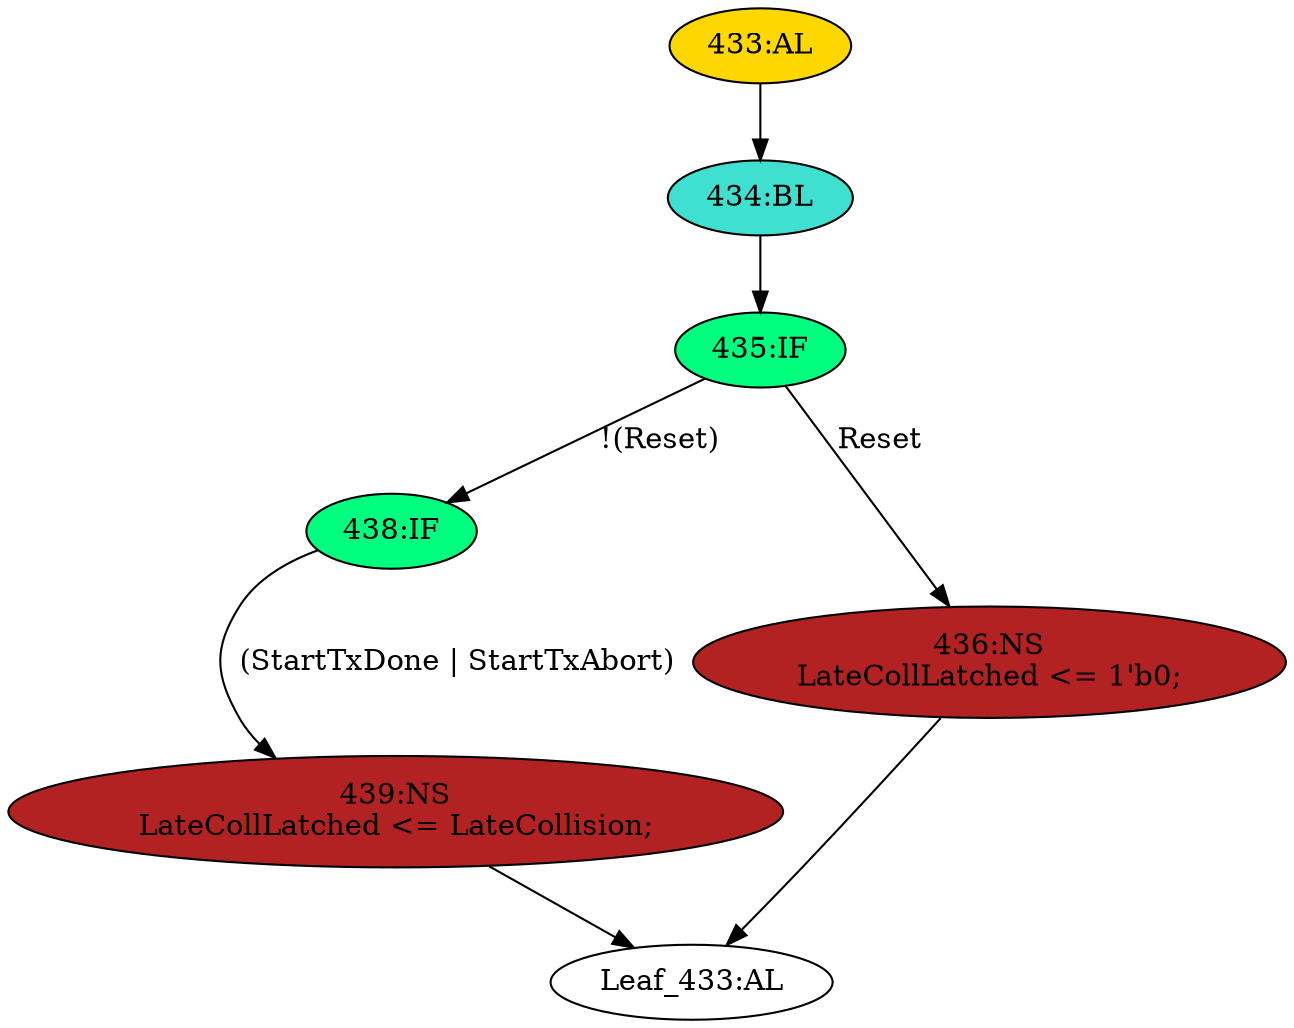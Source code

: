 strict digraph "" {
	node [label="\N"];
	"439:NS"	 [ast="<pyverilog.vparser.ast.NonblockingSubstitution object at 0x7f78823fd950>",
		fillcolor=firebrick,
		label="439:NS
LateCollLatched <= LateCollision;",
		statements="[<pyverilog.vparser.ast.NonblockingSubstitution object at 0x7f78823fd950>]",
		style=filled,
		typ=NonblockingSubstitution];
	"Leaf_433:AL"	 [def_var="['LateCollLatched']",
		label="Leaf_433:AL"];
	"439:NS" -> "Leaf_433:AL"	 [cond="[]",
		lineno=None];
	"433:AL"	 [ast="<pyverilog.vparser.ast.Always object at 0x7f7882385ad0>",
		clk_sens=False,
		fillcolor=gold,
		label="433:AL",
		sens="['MTxClk', 'Reset']",
		statements="[]",
		style=filled,
		typ=Always,
		use_var="['Reset', 'LateCollision', 'StartTxAbort', 'StartTxDone']"];
	"434:BL"	 [ast="<pyverilog.vparser.ast.Block object at 0x7f7882385c50>",
		fillcolor=turquoise,
		label="434:BL",
		statements="[]",
		style=filled,
		typ=Block];
	"433:AL" -> "434:BL"	 [cond="[]",
		lineno=None];
	"438:IF"	 [ast="<pyverilog.vparser.ast.IfStatement object at 0x7f7882385cd0>",
		fillcolor=springgreen,
		label="438:IF",
		statements="[]",
		style=filled,
		typ=IfStatement];
	"438:IF" -> "439:NS"	 [cond="['StartTxDone', 'StartTxAbort']",
		label="(StartTxDone | StartTxAbort)",
		lineno=438];
	"436:NS"	 [ast="<pyverilog.vparser.ast.NonblockingSubstitution object at 0x7f7882385dd0>",
		fillcolor=firebrick,
		label="436:NS
LateCollLatched <= 1'b0;",
		statements="[<pyverilog.vparser.ast.NonblockingSubstitution object at 0x7f7882385dd0>]",
		style=filled,
		typ=NonblockingSubstitution];
	"436:NS" -> "Leaf_433:AL"	 [cond="[]",
		lineno=None];
	"435:IF"	 [ast="<pyverilog.vparser.ast.IfStatement object at 0x7f7882385c90>",
		fillcolor=springgreen,
		label="435:IF",
		statements="[]",
		style=filled,
		typ=IfStatement];
	"434:BL" -> "435:IF"	 [cond="[]",
		lineno=None];
	"435:IF" -> "438:IF"	 [cond="['Reset']",
		label="!(Reset)",
		lineno=435];
	"435:IF" -> "436:NS"	 [cond="['Reset']",
		label=Reset,
		lineno=435];
}
